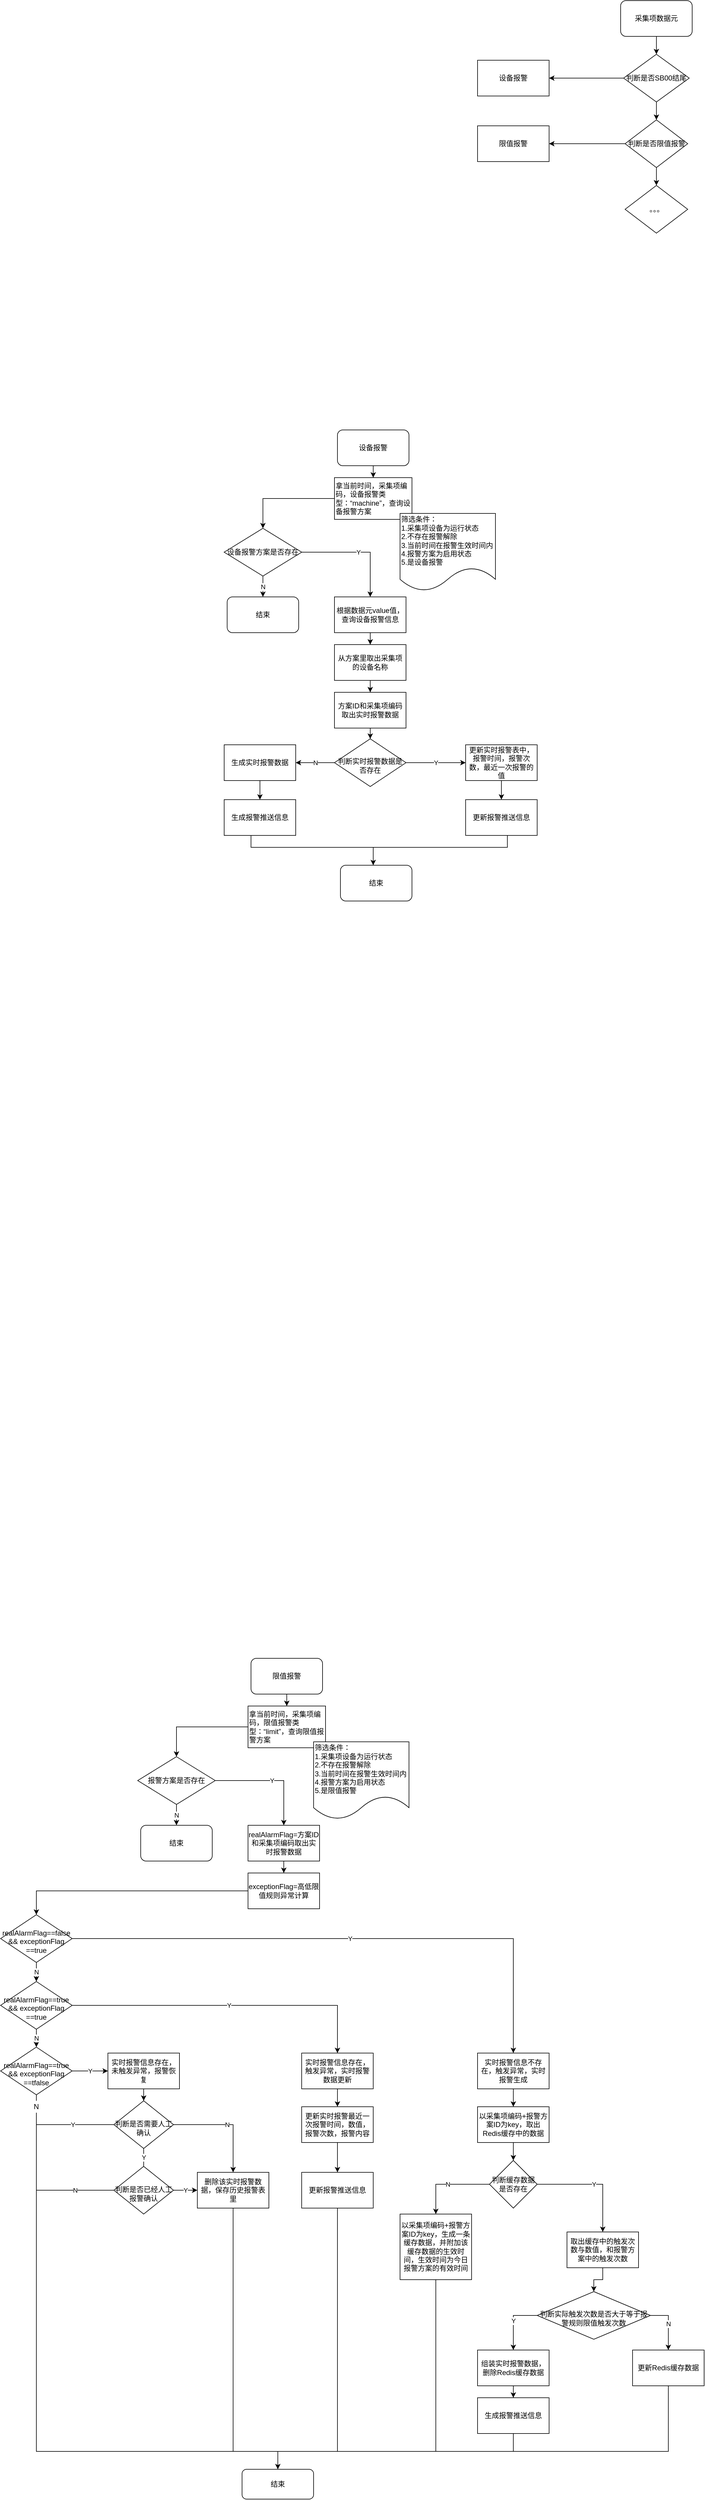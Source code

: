 <mxfile version="12.6.4" type="github">
  <diagram id="ibEa_Mh3U3BgLqqBYJjq" name="第 1 页">
    <mxGraphModel dx="2701" dy="796" grid="1" gridSize="10" guides="1" tooltips="1" connect="1" arrows="1" fold="1" page="1" pageScale="1" pageWidth="827" pageHeight="1169" math="0" shadow="0">
      <root>
        <mxCell id="0"/>
        <mxCell id="1" parent="0"/>
        <mxCell id="XCBqTQQ6TM1kzyFQbOht-13" style="edgeStyle=orthogonalEdgeStyle;rounded=0;orthogonalLoop=1;jettySize=auto;html=1;" edge="1" parent="1" source="XCBqTQQ6TM1kzyFQbOht-2" target="XCBqTQQ6TM1kzyFQbOht-3">
          <mxGeometry relative="1" as="geometry"/>
        </mxCell>
        <mxCell id="XCBqTQQ6TM1kzyFQbOht-2" value="采集项数据元" style="rounded=1;whiteSpace=wrap;html=1;" vertex="1" parent="1">
          <mxGeometry x="570" y="1100" width="120" height="60" as="geometry"/>
        </mxCell>
        <mxCell id="XCBqTQQ6TM1kzyFQbOht-14" style="edgeStyle=orthogonalEdgeStyle;rounded=0;orthogonalLoop=1;jettySize=auto;html=1;entryX=0.5;entryY=0;entryDx=0;entryDy=0;" edge="1" parent="1" source="XCBqTQQ6TM1kzyFQbOht-3" target="XCBqTQQ6TM1kzyFQbOht-8">
          <mxGeometry relative="1" as="geometry"/>
        </mxCell>
        <mxCell id="XCBqTQQ6TM1kzyFQbOht-16" style="edgeStyle=orthogonalEdgeStyle;rounded=0;orthogonalLoop=1;jettySize=auto;html=1;entryX=1;entryY=0.5;entryDx=0;entryDy=0;" edge="1" parent="1" source="XCBqTQQ6TM1kzyFQbOht-3" target="XCBqTQQ6TM1kzyFQbOht-4">
          <mxGeometry relative="1" as="geometry"/>
        </mxCell>
        <mxCell id="XCBqTQQ6TM1kzyFQbOht-3" value="判断是否SB00结尾" style="rhombus;whiteSpace=wrap;html=1;" vertex="1" parent="1">
          <mxGeometry x="575" y="1190" width="110" height="80" as="geometry"/>
        </mxCell>
        <mxCell id="XCBqTQQ6TM1kzyFQbOht-4" value="设备报警" style="rounded=0;whiteSpace=wrap;html=1;" vertex="1" parent="1">
          <mxGeometry x="330" y="1200" width="120" height="60" as="geometry"/>
        </mxCell>
        <mxCell id="XCBqTQQ6TM1kzyFQbOht-5" value="限值报警" style="rounded=0;whiteSpace=wrap;html=1;" vertex="1" parent="1">
          <mxGeometry x="330" y="1310" width="120" height="60" as="geometry"/>
        </mxCell>
        <mxCell id="XCBqTQQ6TM1kzyFQbOht-15" style="edgeStyle=orthogonalEdgeStyle;rounded=0;orthogonalLoop=1;jettySize=auto;html=1;entryX=0.5;entryY=0;entryDx=0;entryDy=0;" edge="1" parent="1" source="XCBqTQQ6TM1kzyFQbOht-8" target="XCBqTQQ6TM1kzyFQbOht-12">
          <mxGeometry relative="1" as="geometry"/>
        </mxCell>
        <mxCell id="XCBqTQQ6TM1kzyFQbOht-17" style="edgeStyle=orthogonalEdgeStyle;rounded=0;orthogonalLoop=1;jettySize=auto;html=1;" edge="1" parent="1" source="XCBqTQQ6TM1kzyFQbOht-8" target="XCBqTQQ6TM1kzyFQbOht-5">
          <mxGeometry relative="1" as="geometry"/>
        </mxCell>
        <mxCell id="XCBqTQQ6TM1kzyFQbOht-8" value="判断是否限值报警" style="rhombus;whiteSpace=wrap;html=1;" vertex="1" parent="1">
          <mxGeometry x="577.5" y="1300" width="105" height="80" as="geometry"/>
        </mxCell>
        <mxCell id="XCBqTQQ6TM1kzyFQbOht-12" value="。。。" style="rhombus;whiteSpace=wrap;html=1;" vertex="1" parent="1">
          <mxGeometry x="577.5" y="1410" width="105" height="80" as="geometry"/>
        </mxCell>
        <mxCell id="XCBqTQQ6TM1kzyFQbOht-36" style="edgeStyle=orthogonalEdgeStyle;rounded=0;orthogonalLoop=1;jettySize=auto;html=1;" edge="1" parent="1" source="XCBqTQQ6TM1kzyFQbOht-19" target="XCBqTQQ6TM1kzyFQbOht-20">
          <mxGeometry relative="1" as="geometry"/>
        </mxCell>
        <mxCell id="XCBqTQQ6TM1kzyFQbOht-19" value="设备报警" style="rounded=1;whiteSpace=wrap;html=1;" vertex="1" parent="1">
          <mxGeometry x="95" y="1820" width="120" height="60" as="geometry"/>
        </mxCell>
        <mxCell id="XCBqTQQ6TM1kzyFQbOht-37" style="edgeStyle=orthogonalEdgeStyle;rounded=0;orthogonalLoop=1;jettySize=auto;html=1;" edge="1" parent="1" source="XCBqTQQ6TM1kzyFQbOht-20" target="XCBqTQQ6TM1kzyFQbOht-22">
          <mxGeometry relative="1" as="geometry"/>
        </mxCell>
        <mxCell id="XCBqTQQ6TM1kzyFQbOht-20" value="拿当前时间，采集项编码，设备报警类型：“machine”，查询设备报警方案" style="rounded=0;whiteSpace=wrap;html=1;align=left;" vertex="1" parent="1">
          <mxGeometry x="90" y="1900" width="130" height="70" as="geometry"/>
        </mxCell>
        <mxCell id="XCBqTQQ6TM1kzyFQbOht-21" value="筛选条件：&lt;br&gt;1.采集项设备为运行状态&lt;br&gt;2.不存在报警解除&lt;br&gt;3.当前时间在报警生效时间内&lt;br&gt;4.报警方案为启用状态&lt;br&gt;5.是设备报警" style="shape=document;whiteSpace=wrap;html=1;boundedLbl=1;textDirection=ltr;align=left;" vertex="1" parent="1">
          <mxGeometry x="200" y="1960" width="160" height="130" as="geometry"/>
        </mxCell>
        <mxCell id="XCBqTQQ6TM1kzyFQbOht-24" value="N" style="edgeStyle=orthogonalEdgeStyle;rounded=0;orthogonalLoop=1;jettySize=auto;html=1;" edge="1" parent="1" source="XCBqTQQ6TM1kzyFQbOht-22" target="XCBqTQQ6TM1kzyFQbOht-23">
          <mxGeometry relative="1" as="geometry"/>
        </mxCell>
        <mxCell id="XCBqTQQ6TM1kzyFQbOht-26" value="Y" style="edgeStyle=orthogonalEdgeStyle;rounded=0;orthogonalLoop=1;jettySize=auto;html=1;entryX=0.5;entryY=0;entryDx=0;entryDy=0;" edge="1" parent="1" source="XCBqTQQ6TM1kzyFQbOht-22" target="XCBqTQQ6TM1kzyFQbOht-25">
          <mxGeometry relative="1" as="geometry"/>
        </mxCell>
        <mxCell id="XCBqTQQ6TM1kzyFQbOht-22" value="设备报警方案是否存在" style="rhombus;whiteSpace=wrap;html=1;align=center;" vertex="1" parent="1">
          <mxGeometry x="-95" y="1985" width="130" height="80" as="geometry"/>
        </mxCell>
        <mxCell id="XCBqTQQ6TM1kzyFQbOht-23" value="结束" style="rounded=1;whiteSpace=wrap;html=1;align=center;" vertex="1" parent="1">
          <mxGeometry x="-90" y="2100" width="120" height="60" as="geometry"/>
        </mxCell>
        <mxCell id="XCBqTQQ6TM1kzyFQbOht-38" style="edgeStyle=orthogonalEdgeStyle;rounded=0;orthogonalLoop=1;jettySize=auto;html=1;entryX=0.5;entryY=0;entryDx=0;entryDy=0;" edge="1" parent="1" source="XCBqTQQ6TM1kzyFQbOht-25" target="XCBqTQQ6TM1kzyFQbOht-27">
          <mxGeometry relative="1" as="geometry"/>
        </mxCell>
        <mxCell id="XCBqTQQ6TM1kzyFQbOht-25" value="根据数据元value值，查询设备报警信息" style="rounded=0;whiteSpace=wrap;html=1;align=center;" vertex="1" parent="1">
          <mxGeometry x="90" y="2100" width="120" height="60" as="geometry"/>
        </mxCell>
        <mxCell id="XCBqTQQ6TM1kzyFQbOht-39" style="edgeStyle=orthogonalEdgeStyle;rounded=0;orthogonalLoop=1;jettySize=auto;html=1;entryX=0.5;entryY=0;entryDx=0;entryDy=0;" edge="1" parent="1" source="XCBqTQQ6TM1kzyFQbOht-27" target="XCBqTQQ6TM1kzyFQbOht-28">
          <mxGeometry relative="1" as="geometry"/>
        </mxCell>
        <mxCell id="XCBqTQQ6TM1kzyFQbOht-27" value="从方案里取出采集项的设备名称" style="rounded=0;whiteSpace=wrap;html=1;align=center;" vertex="1" parent="1">
          <mxGeometry x="90" y="2180" width="120" height="60" as="geometry"/>
        </mxCell>
        <mxCell id="XCBqTQQ6TM1kzyFQbOht-48" style="edgeStyle=orthogonalEdgeStyle;rounded=0;orthogonalLoop=1;jettySize=auto;html=1;" edge="1" parent="1" source="XCBqTQQ6TM1kzyFQbOht-28" target="XCBqTQQ6TM1kzyFQbOht-29">
          <mxGeometry relative="1" as="geometry"/>
        </mxCell>
        <mxCell id="XCBqTQQ6TM1kzyFQbOht-28" value="方案ID和采集项编码取出实时报警数据" style="rounded=0;whiteSpace=wrap;html=1;align=center;" vertex="1" parent="1">
          <mxGeometry x="90" y="2260" width="120" height="60" as="geometry"/>
        </mxCell>
        <mxCell id="XCBqTQQ6TM1kzyFQbOht-32" value="Y" style="edgeStyle=orthogonalEdgeStyle;rounded=0;orthogonalLoop=1;jettySize=auto;html=1;entryX=0;entryY=0.5;entryDx=0;entryDy=0;" edge="1" parent="1" source="XCBqTQQ6TM1kzyFQbOht-29" target="XCBqTQQ6TM1kzyFQbOht-31">
          <mxGeometry relative="1" as="geometry"/>
        </mxCell>
        <mxCell id="XCBqTQQ6TM1kzyFQbOht-42" value="N" style="edgeStyle=orthogonalEdgeStyle;rounded=0;orthogonalLoop=1;jettySize=auto;html=1;entryX=1;entryY=0.5;entryDx=0;entryDy=0;" edge="1" parent="1" source="XCBqTQQ6TM1kzyFQbOht-29" target="XCBqTQQ6TM1kzyFQbOht-30">
          <mxGeometry relative="1" as="geometry"/>
        </mxCell>
        <mxCell id="XCBqTQQ6TM1kzyFQbOht-29" value="判断实时报警数据是否存在" style="rhombus;whiteSpace=wrap;html=1;align=center;spacingTop=10;" vertex="1" parent="1">
          <mxGeometry x="90" y="2338" width="120" height="80" as="geometry"/>
        </mxCell>
        <mxCell id="XCBqTQQ6TM1kzyFQbOht-44" style="edgeStyle=orthogonalEdgeStyle;rounded=0;orthogonalLoop=1;jettySize=auto;html=1;" edge="1" parent="1" source="XCBqTQQ6TM1kzyFQbOht-30" target="XCBqTQQ6TM1kzyFQbOht-34">
          <mxGeometry relative="1" as="geometry"/>
        </mxCell>
        <mxCell id="XCBqTQQ6TM1kzyFQbOht-30" value="生成实时报警数据" style="rounded=0;whiteSpace=wrap;html=1;align=center;" vertex="1" parent="1">
          <mxGeometry x="-95" y="2348" width="120" height="60" as="geometry"/>
        </mxCell>
        <mxCell id="XCBqTQQ6TM1kzyFQbOht-43" style="edgeStyle=orthogonalEdgeStyle;rounded=0;orthogonalLoop=1;jettySize=auto;html=1;" edge="1" parent="1" source="XCBqTQQ6TM1kzyFQbOht-31" target="XCBqTQQ6TM1kzyFQbOht-33">
          <mxGeometry relative="1" as="geometry"/>
        </mxCell>
        <mxCell id="XCBqTQQ6TM1kzyFQbOht-31" value="更新实时报警表中，报警时间，报警次数，最近一次报警的值" style="rounded=0;whiteSpace=wrap;html=1;align=center;" vertex="1" parent="1">
          <mxGeometry x="310" y="2348" width="120" height="60" as="geometry"/>
        </mxCell>
        <mxCell id="XCBqTQQ6TM1kzyFQbOht-47" style="edgeStyle=orthogonalEdgeStyle;rounded=0;orthogonalLoop=1;jettySize=auto;html=1;endArrow=none;endFill=0;" edge="1" parent="1" source="XCBqTQQ6TM1kzyFQbOht-33">
          <mxGeometry relative="1" as="geometry">
            <mxPoint x="155" y="2560" as="targetPoint"/>
            <Array as="points">
              <mxPoint x="380" y="2520"/>
              <mxPoint x="155" y="2520"/>
            </Array>
          </mxGeometry>
        </mxCell>
        <mxCell id="XCBqTQQ6TM1kzyFQbOht-33" value="更新报警推送信息" style="rounded=0;whiteSpace=wrap;html=1;align=center;" vertex="1" parent="1">
          <mxGeometry x="310" y="2440" width="120" height="60" as="geometry"/>
        </mxCell>
        <mxCell id="XCBqTQQ6TM1kzyFQbOht-46" style="edgeStyle=orthogonalEdgeStyle;rounded=0;orthogonalLoop=1;jettySize=auto;html=1;" edge="1" parent="1" source="XCBqTQQ6TM1kzyFQbOht-34" target="XCBqTQQ6TM1kzyFQbOht-35">
          <mxGeometry relative="1" as="geometry">
            <mxPoint x="-100" y="2690" as="targetPoint"/>
            <Array as="points">
              <mxPoint x="-50" y="2520"/>
              <mxPoint x="155" y="2520"/>
            </Array>
          </mxGeometry>
        </mxCell>
        <mxCell id="XCBqTQQ6TM1kzyFQbOht-34" value="生成报警推送信息" style="rounded=0;whiteSpace=wrap;html=1;align=center;" vertex="1" parent="1">
          <mxGeometry x="-95" y="2440" width="120" height="60" as="geometry"/>
        </mxCell>
        <mxCell id="XCBqTQQ6TM1kzyFQbOht-35" value="结束" style="rounded=1;whiteSpace=wrap;html=1;align=center;" vertex="1" parent="1">
          <mxGeometry x="100" y="2550" width="120" height="60" as="geometry"/>
        </mxCell>
        <mxCell id="XCBqTQQ6TM1kzyFQbOht-51" style="edgeStyle=orthogonalEdgeStyle;rounded=0;orthogonalLoop=1;jettySize=auto;html=1;" edge="1" parent="1" source="XCBqTQQ6TM1kzyFQbOht-52" target="XCBqTQQ6TM1kzyFQbOht-54">
          <mxGeometry relative="1" as="geometry"/>
        </mxCell>
        <mxCell id="XCBqTQQ6TM1kzyFQbOht-52" value="限值报警" style="rounded=1;whiteSpace=wrap;html=1;" vertex="1" parent="1">
          <mxGeometry x="-50" y="3880" width="120" height="60" as="geometry"/>
        </mxCell>
        <mxCell id="XCBqTQQ6TM1kzyFQbOht-53" style="edgeStyle=orthogonalEdgeStyle;rounded=0;orthogonalLoop=1;jettySize=auto;html=1;" edge="1" parent="1" source="XCBqTQQ6TM1kzyFQbOht-54" target="XCBqTQQ6TM1kzyFQbOht-58">
          <mxGeometry relative="1" as="geometry"/>
        </mxCell>
        <mxCell id="XCBqTQQ6TM1kzyFQbOht-54" value="拿当前时间，采集项编码，限值报警类型：“limit”，查询限值报警方案" style="rounded=0;whiteSpace=wrap;html=1;align=left;" vertex="1" parent="1">
          <mxGeometry x="-55" y="3960" width="130" height="70" as="geometry"/>
        </mxCell>
        <mxCell id="XCBqTQQ6TM1kzyFQbOht-55" value="筛选条件：&lt;br&gt;1.采集项设备为运行状态&lt;br&gt;2.不存在报警解除&lt;br&gt;3.当前时间在报警生效时间内&lt;br&gt;4.报警方案为启用状态&lt;br&gt;5.是限值报警" style="shape=document;whiteSpace=wrap;html=1;boundedLbl=1;textDirection=ltr;align=left;" vertex="1" parent="1">
          <mxGeometry x="55" y="4020" width="160" height="130" as="geometry"/>
        </mxCell>
        <mxCell id="XCBqTQQ6TM1kzyFQbOht-56" value="N" style="edgeStyle=orthogonalEdgeStyle;rounded=0;orthogonalLoop=1;jettySize=auto;html=1;" edge="1" parent="1" source="XCBqTQQ6TM1kzyFQbOht-58" target="XCBqTQQ6TM1kzyFQbOht-59">
          <mxGeometry relative="1" as="geometry"/>
        </mxCell>
        <mxCell id="XCBqTQQ6TM1kzyFQbOht-57" value="Y" style="edgeStyle=orthogonalEdgeStyle;rounded=0;orthogonalLoop=1;jettySize=auto;html=1;entryX=0.5;entryY=0;entryDx=0;entryDy=0;" edge="1" parent="1" source="XCBqTQQ6TM1kzyFQbOht-58" target="XCBqTQQ6TM1kzyFQbOht-61">
          <mxGeometry relative="1" as="geometry"/>
        </mxCell>
        <mxCell id="XCBqTQQ6TM1kzyFQbOht-58" value="报警方案是否存在" style="rhombus;whiteSpace=wrap;html=1;align=center;" vertex="1" parent="1">
          <mxGeometry x="-240" y="4045" width="130" height="80" as="geometry"/>
        </mxCell>
        <mxCell id="XCBqTQQ6TM1kzyFQbOht-59" value="结束" style="rounded=1;whiteSpace=wrap;html=1;align=center;" vertex="1" parent="1">
          <mxGeometry x="-235" y="4160" width="120" height="60" as="geometry"/>
        </mxCell>
        <mxCell id="XCBqTQQ6TM1kzyFQbOht-60" style="edgeStyle=orthogonalEdgeStyle;rounded=0;orthogonalLoop=1;jettySize=auto;html=1;entryX=0.5;entryY=0;entryDx=0;entryDy=0;" edge="1" parent="1" source="XCBqTQQ6TM1kzyFQbOht-61" target="XCBqTQQ6TM1kzyFQbOht-63">
          <mxGeometry relative="1" as="geometry"/>
        </mxCell>
        <mxCell id="XCBqTQQ6TM1kzyFQbOht-61" value="realAlarmFlag=方案ID和采集项编码取出实时报警数据" style="rounded=0;whiteSpace=wrap;html=1;align=center;" vertex="1" parent="1">
          <mxGeometry x="-55" y="4160" width="120" height="60" as="geometry"/>
        </mxCell>
        <mxCell id="XCBqTQQ6TM1kzyFQbOht-105" style="edgeStyle=orthogonalEdgeStyle;rounded=0;orthogonalLoop=1;jettySize=auto;html=1;endArrow=classic;endFill=1;" edge="1" parent="1" source="XCBqTQQ6TM1kzyFQbOht-63" target="XCBqTQQ6TM1kzyFQbOht-68">
          <mxGeometry relative="1" as="geometry"/>
        </mxCell>
        <mxCell id="XCBqTQQ6TM1kzyFQbOht-63" value="exceptionFlag=高低限值规则异常计算" style="rounded=0;whiteSpace=wrap;html=1;align=center;" vertex="1" parent="1">
          <mxGeometry x="-55" y="4240" width="120" height="60" as="geometry"/>
        </mxCell>
        <mxCell id="XCBqTQQ6TM1kzyFQbOht-66" value="Y" style="edgeStyle=orthogonalEdgeStyle;rounded=0;orthogonalLoop=1;jettySize=auto;html=1;" edge="1" parent="1" source="XCBqTQQ6TM1kzyFQbOht-68" target="XCBqTQQ6TM1kzyFQbOht-84">
          <mxGeometry relative="1" as="geometry">
            <mxPoint x="-35" y="4350" as="targetPoint"/>
          </mxGeometry>
        </mxCell>
        <mxCell id="XCBqTQQ6TM1kzyFQbOht-67" value="N" style="edgeStyle=orthogonalEdgeStyle;rounded=0;orthogonalLoop=1;jettySize=auto;html=1;entryX=0.5;entryY=0;entryDx=0;entryDy=0;exitX=0.5;exitY=1;exitDx=0;exitDy=0;" edge="1" parent="1" source="XCBqTQQ6TM1kzyFQbOht-68" target="XCBqTQQ6TM1kzyFQbOht-80">
          <mxGeometry relative="1" as="geometry">
            <mxPoint x="-320" y="4350" as="targetPoint"/>
          </mxGeometry>
        </mxCell>
        <mxCell id="XCBqTQQ6TM1kzyFQbOht-68" value="realAlarmFlag==false &amp;amp;&amp;amp; exceptionFlag ==true" style="rhombus;whiteSpace=wrap;html=1;align=center;spacingTop=10;" vertex="1" parent="1">
          <mxGeometry x="-470" y="4310" width="120" height="80" as="geometry"/>
        </mxCell>
        <mxCell id="XCBqTQQ6TM1kzyFQbOht-99" value="N" style="edgeStyle=orthogonalEdgeStyle;rounded=0;orthogonalLoop=1;jettySize=auto;html=1;endArrow=classic;endFill=1;" edge="1" parent="1" source="XCBqTQQ6TM1kzyFQbOht-80" target="XCBqTQQ6TM1kzyFQbOht-81">
          <mxGeometry relative="1" as="geometry"/>
        </mxCell>
        <mxCell id="XCBqTQQ6TM1kzyFQbOht-102" value="Y" style="edgeStyle=orthogonalEdgeStyle;rounded=0;orthogonalLoop=1;jettySize=auto;html=1;endArrow=classic;endFill=1;" edge="1" parent="1" source="XCBqTQQ6TM1kzyFQbOht-80" target="XCBqTQQ6TM1kzyFQbOht-83">
          <mxGeometry relative="1" as="geometry"/>
        </mxCell>
        <mxCell id="XCBqTQQ6TM1kzyFQbOht-80" value="realAlarmFlag==true &amp;amp;&amp;amp; exceptionFlag ==true" style="rhombus;whiteSpace=wrap;html=1;align=center;spacingTop=10;" vertex="1" parent="1">
          <mxGeometry x="-470" y="4422" width="120" height="80" as="geometry"/>
        </mxCell>
        <mxCell id="XCBqTQQ6TM1kzyFQbOht-103" value="Y" style="edgeStyle=orthogonalEdgeStyle;rounded=0;orthogonalLoop=1;jettySize=auto;html=1;entryX=0;entryY=0.5;entryDx=0;entryDy=0;endArrow=classic;endFill=1;" edge="1" parent="1" source="XCBqTQQ6TM1kzyFQbOht-81" target="XCBqTQQ6TM1kzyFQbOht-82">
          <mxGeometry relative="1" as="geometry"/>
        </mxCell>
        <mxCell id="XCBqTQQ6TM1kzyFQbOht-141" style="edgeStyle=orthogonalEdgeStyle;rounded=0;orthogonalLoop=1;jettySize=auto;html=1;endArrow=none;endFill=0;" edge="1" parent="1" source="XCBqTQQ6TM1kzyFQbOht-142" target="XCBqTQQ6TM1kzyFQbOht-121">
          <mxGeometry relative="1" as="geometry">
            <Array as="points">
              <mxPoint x="-410" y="5210"/>
              <mxPoint x="-5" y="5210"/>
            </Array>
          </mxGeometry>
        </mxCell>
        <mxCell id="XCBqTQQ6TM1kzyFQbOht-81" value="realAlarmFlag==true &amp;amp;&amp;amp; exceptionFlag ==tfalse" style="rhombus;whiteSpace=wrap;html=1;align=center;spacingTop=10;" vertex="1" parent="1">
          <mxGeometry x="-470" y="4532" width="120" height="80" as="geometry"/>
        </mxCell>
        <mxCell id="XCBqTQQ6TM1kzyFQbOht-96" style="edgeStyle=orthogonalEdgeStyle;rounded=0;orthogonalLoop=1;jettySize=auto;html=1;entryX=0.5;entryY=0;entryDx=0;entryDy=0;endArrow=classic;endFill=1;" edge="1" parent="1" source="XCBqTQQ6TM1kzyFQbOht-82" target="XCBqTQQ6TM1kzyFQbOht-87">
          <mxGeometry relative="1" as="geometry"/>
        </mxCell>
        <mxCell id="XCBqTQQ6TM1kzyFQbOht-82" value="实时报警信息存在，未触发异常，报警恢复" style="rounded=0;whiteSpace=wrap;html=1;align=center;" vertex="1" parent="1">
          <mxGeometry x="-290" y="4542" width="120" height="60" as="geometry"/>
        </mxCell>
        <mxCell id="XCBqTQQ6TM1kzyFQbOht-101" style="edgeStyle=orthogonalEdgeStyle;rounded=0;orthogonalLoop=1;jettySize=auto;html=1;endArrow=classic;endFill=1;exitX=0.5;exitY=1;exitDx=0;exitDy=0;" edge="1" parent="1" source="XCBqTQQ6TM1kzyFQbOht-90">
          <mxGeometry relative="1" as="geometry">
            <mxPoint x="-5" y="5240" as="targetPoint"/>
            <Array as="points">
              <mxPoint x="-80" y="5210"/>
              <mxPoint x="-5" y="5210"/>
            </Array>
          </mxGeometry>
        </mxCell>
        <mxCell id="XCBqTQQ6TM1kzyFQbOht-123" style="edgeStyle=orthogonalEdgeStyle;rounded=0;orthogonalLoop=1;jettySize=auto;html=1;endArrow=none;endFill=0;" edge="1" parent="1" source="XCBqTQQ6TM1kzyFQbOht-121">
          <mxGeometry relative="1" as="geometry">
            <mxPoint x="-5" y="5250" as="targetPoint"/>
            <Array as="points">
              <mxPoint x="260" y="5210"/>
              <mxPoint x="-5" y="5210"/>
              <mxPoint x="-5" y="5300"/>
            </Array>
          </mxGeometry>
        </mxCell>
        <mxCell id="XCBqTQQ6TM1kzyFQbOht-125" style="edgeStyle=orthogonalEdgeStyle;rounded=0;orthogonalLoop=1;jettySize=auto;html=1;entryX=0.5;entryY=0;entryDx=0;entryDy=0;endArrow=none;endFill=0;" edge="1" parent="1" source="XCBqTQQ6TM1kzyFQbOht-118" target="XCBqTQQ6TM1kzyFQbOht-121">
          <mxGeometry relative="1" as="geometry">
            <Array as="points">
              <mxPoint x="390" y="5210"/>
              <mxPoint x="-5" y="5210"/>
            </Array>
          </mxGeometry>
        </mxCell>
        <mxCell id="XCBqTQQ6TM1kzyFQbOht-126" style="edgeStyle=orthogonalEdgeStyle;rounded=0;orthogonalLoop=1;jettySize=auto;html=1;entryX=0.5;entryY=0;entryDx=0;entryDy=0;endArrow=none;endFill=0;" edge="1" parent="1" source="XCBqTQQ6TM1kzyFQbOht-119" target="XCBqTQQ6TM1kzyFQbOht-121">
          <mxGeometry relative="1" as="geometry">
            <Array as="points">
              <mxPoint x="650" y="5210"/>
              <mxPoint x="-5" y="5210"/>
            </Array>
          </mxGeometry>
        </mxCell>
        <mxCell id="XCBqTQQ6TM1kzyFQbOht-144" value="Y" style="edgeStyle=orthogonalEdgeStyle;rounded=0;orthogonalLoop=1;jettySize=auto;html=1;endArrow=none;endFill=0;" edge="1" parent="1" source="XCBqTQQ6TM1kzyFQbOht-87">
          <mxGeometry relative="1" as="geometry">
            <mxPoint x="-410" y="4670" as="targetPoint"/>
            <Array as="points">
              <mxPoint x="-410" y="4662"/>
            </Array>
          </mxGeometry>
        </mxCell>
        <mxCell id="XCBqTQQ6TM1kzyFQbOht-87" value="判断是否需要人工确认" style="rhombus;whiteSpace=wrap;html=1;align=center;spacingTop=12;" vertex="1" parent="1">
          <mxGeometry x="-280" y="4622" width="100" height="80" as="geometry"/>
        </mxCell>
        <mxCell id="XCBqTQQ6TM1kzyFQbOht-89" value="Y" style="edgeStyle=orthogonalEdgeStyle;rounded=0;orthogonalLoop=1;jettySize=auto;html=1;endArrow=none;endFill=0;" edge="1" parent="1" source="XCBqTQQ6TM1kzyFQbOht-87" target="XCBqTQQ6TM1kzyFQbOht-88">
          <mxGeometry relative="1" as="geometry"/>
        </mxCell>
        <mxCell id="XCBqTQQ6TM1kzyFQbOht-93" value="N" style="edgeStyle=orthogonalEdgeStyle;rounded=0;orthogonalLoop=1;jettySize=auto;html=1;entryX=0.5;entryY=0;entryDx=0;entryDy=0;endArrow=classic;endFill=1;" edge="1" parent="1" source="XCBqTQQ6TM1kzyFQbOht-87" target="XCBqTQQ6TM1kzyFQbOht-90">
          <mxGeometry relative="1" as="geometry"/>
        </mxCell>
        <mxCell id="XCBqTQQ6TM1kzyFQbOht-145" value="N" style="edgeStyle=orthogonalEdgeStyle;rounded=0;orthogonalLoop=1;jettySize=auto;html=1;endArrow=none;endFill=0;" edge="1" parent="1" source="XCBqTQQ6TM1kzyFQbOht-88">
          <mxGeometry relative="1" as="geometry">
            <mxPoint x="-410" y="4772" as="targetPoint"/>
          </mxGeometry>
        </mxCell>
        <mxCell id="XCBqTQQ6TM1kzyFQbOht-88" value="判断是否已经人工报警确认" style="rhombus;whiteSpace=wrap;html=1;align=center;spacingTop=11;" vertex="1" parent="1">
          <mxGeometry x="-280" y="4732" width="100" height="80" as="geometry"/>
        </mxCell>
        <mxCell id="XCBqTQQ6TM1kzyFQbOht-90" value="删除该实时报警数据，保存历史报警表里" style="rounded=0;whiteSpace=wrap;html=1;align=center;" vertex="1" parent="1">
          <mxGeometry x="-140" y="4742" width="120" height="60" as="geometry"/>
        </mxCell>
        <mxCell id="XCBqTQQ6TM1kzyFQbOht-95" value="Y" style="edgeStyle=orthogonalEdgeStyle;rounded=0;orthogonalLoop=1;jettySize=auto;html=1;endArrow=classic;endFill=1;entryX=0;entryY=0.5;entryDx=0;entryDy=0;" edge="1" parent="1" source="XCBqTQQ6TM1kzyFQbOht-88" target="XCBqTQQ6TM1kzyFQbOht-90">
          <mxGeometry relative="1" as="geometry">
            <mxPoint x="-50" y="4792" as="targetPoint"/>
          </mxGeometry>
        </mxCell>
        <mxCell id="XCBqTQQ6TM1kzyFQbOht-83" value="实时报警信息存在，触发异常，实时报警数据更新" style="rounded=0;whiteSpace=wrap;html=1;align=center;" vertex="1" parent="1">
          <mxGeometry x="35" y="4542" width="120" height="60" as="geometry"/>
        </mxCell>
        <mxCell id="XCBqTQQ6TM1kzyFQbOht-106" value="更新实时报警最近一次报警时间，数值，报警次数，报警内容" style="rounded=0;whiteSpace=wrap;html=1;align=center;" vertex="1" parent="1">
          <mxGeometry x="35" y="4632" width="120" height="60" as="geometry"/>
        </mxCell>
        <mxCell id="XCBqTQQ6TM1kzyFQbOht-130" style="edgeStyle=orthogonalEdgeStyle;rounded=0;orthogonalLoop=1;jettySize=auto;html=1;endArrow=classic;endFill=1;" edge="1" parent="1" source="XCBqTQQ6TM1kzyFQbOht-83" target="XCBqTQQ6TM1kzyFQbOht-106">
          <mxGeometry relative="1" as="geometry"/>
        </mxCell>
        <mxCell id="XCBqTQQ6TM1kzyFQbOht-140" style="edgeStyle=orthogonalEdgeStyle;rounded=0;orthogonalLoop=1;jettySize=auto;html=1;entryX=0.5;entryY=0;entryDx=0;entryDy=0;endArrow=none;endFill=0;" edge="1" parent="1" source="XCBqTQQ6TM1kzyFQbOht-107" target="XCBqTQQ6TM1kzyFQbOht-121">
          <mxGeometry relative="1" as="geometry">
            <Array as="points">
              <mxPoint x="95" y="5210"/>
              <mxPoint x="-5" y="5210"/>
            </Array>
          </mxGeometry>
        </mxCell>
        <mxCell id="XCBqTQQ6TM1kzyFQbOht-107" value="更新报警推送信息" style="rounded=0;whiteSpace=wrap;html=1;align=center;" vertex="1" parent="1">
          <mxGeometry x="35" y="4742" width="120" height="60" as="geometry"/>
        </mxCell>
        <mxCell id="XCBqTQQ6TM1kzyFQbOht-131" style="edgeStyle=orthogonalEdgeStyle;rounded=0;orthogonalLoop=1;jettySize=auto;html=1;endArrow=classic;endFill=1;" edge="1" parent="1" source="XCBqTQQ6TM1kzyFQbOht-106" target="XCBqTQQ6TM1kzyFQbOht-107">
          <mxGeometry relative="1" as="geometry"/>
        </mxCell>
        <mxCell id="XCBqTQQ6TM1kzyFQbOht-84" value="实时报警信息不存在，触发异常，实时报警生成" style="rounded=0;whiteSpace=wrap;html=1;align=center;" vertex="1" parent="1">
          <mxGeometry x="330" y="4542" width="120" height="60" as="geometry"/>
        </mxCell>
        <mxCell id="XCBqTQQ6TM1kzyFQbOht-109" value="以采集项编码+报警方案ID为key，取出Redis缓存中的数据" style="rounded=0;whiteSpace=wrap;html=1;align=center;" vertex="1" parent="1">
          <mxGeometry x="330" y="4632" width="120" height="60" as="geometry"/>
        </mxCell>
        <mxCell id="XCBqTQQ6TM1kzyFQbOht-128" style="edgeStyle=orthogonalEdgeStyle;rounded=0;orthogonalLoop=1;jettySize=auto;html=1;endArrow=classic;endFill=1;" edge="1" parent="1" source="XCBqTQQ6TM1kzyFQbOht-84" target="XCBqTQQ6TM1kzyFQbOht-109">
          <mxGeometry relative="1" as="geometry"/>
        </mxCell>
        <mxCell id="XCBqTQQ6TM1kzyFQbOht-110" value="判断缓存数据是否存在" style="rhombus;whiteSpace=wrap;html=1;align=center;" vertex="1" parent="1">
          <mxGeometry x="350" y="4722" width="80" height="80" as="geometry"/>
        </mxCell>
        <mxCell id="XCBqTQQ6TM1kzyFQbOht-129" style="edgeStyle=orthogonalEdgeStyle;rounded=0;orthogonalLoop=1;jettySize=auto;html=1;endArrow=classic;endFill=1;" edge="1" parent="1" source="XCBqTQQ6TM1kzyFQbOht-109" target="XCBqTQQ6TM1kzyFQbOht-110">
          <mxGeometry relative="1" as="geometry"/>
        </mxCell>
        <mxCell id="XCBqTQQ6TM1kzyFQbOht-111" value="以采集项编码+报警方案ID为key，生成一条缓存数据，并附加该缓存数据的生效时间，生效时间为今日报警方案的有效时间" style="rounded=0;whiteSpace=wrap;html=1;align=center;" vertex="1" parent="1">
          <mxGeometry x="200" y="4812" width="120" height="110" as="geometry"/>
        </mxCell>
        <mxCell id="XCBqTQQ6TM1kzyFQbOht-112" value="N" style="edgeStyle=orthogonalEdgeStyle;rounded=0;orthogonalLoop=1;jettySize=auto;html=1;endArrow=classic;endFill=1;" edge="1" parent="1" source="XCBqTQQ6TM1kzyFQbOht-110" target="XCBqTQQ6TM1kzyFQbOht-111">
          <mxGeometry relative="1" as="geometry"/>
        </mxCell>
        <mxCell id="XCBqTQQ6TM1kzyFQbOht-113" value="取出缓存中的触发次数与数值，和报警方案中的触发次数" style="rounded=0;whiteSpace=wrap;html=1;align=center;" vertex="1" parent="1">
          <mxGeometry x="480" y="4842" width="120" height="60" as="geometry"/>
        </mxCell>
        <mxCell id="XCBqTQQ6TM1kzyFQbOht-114" value="Y" style="edgeStyle=orthogonalEdgeStyle;rounded=0;orthogonalLoop=1;jettySize=auto;html=1;endArrow=classic;endFill=1;" edge="1" parent="1" source="XCBqTQQ6TM1kzyFQbOht-110" target="XCBqTQQ6TM1kzyFQbOht-113">
          <mxGeometry relative="1" as="geometry"/>
        </mxCell>
        <mxCell id="XCBqTQQ6TM1kzyFQbOht-115" value="判断实际触发次数是否大于等于报警规则限值触发次数" style="rhombus;whiteSpace=wrap;html=1;align=center;spacingTop=10;" vertex="1" parent="1">
          <mxGeometry x="430" y="4942" width="190" height="80" as="geometry"/>
        </mxCell>
        <mxCell id="XCBqTQQ6TM1kzyFQbOht-127" style="edgeStyle=orthogonalEdgeStyle;rounded=0;orthogonalLoop=1;jettySize=auto;html=1;endArrow=classic;endFill=1;" edge="1" parent="1" source="XCBqTQQ6TM1kzyFQbOht-113" target="XCBqTQQ6TM1kzyFQbOht-115">
          <mxGeometry relative="1" as="geometry"/>
        </mxCell>
        <mxCell id="XCBqTQQ6TM1kzyFQbOht-116" value="组装实时报警数据，删除Redis缓存数据" style="rounded=0;whiteSpace=wrap;html=1;align=center;" vertex="1" parent="1">
          <mxGeometry x="330" y="5040" width="120" height="60" as="geometry"/>
        </mxCell>
        <mxCell id="XCBqTQQ6TM1kzyFQbOht-117" value="Y" style="edgeStyle=orthogonalEdgeStyle;rounded=0;orthogonalLoop=1;jettySize=auto;html=1;entryX=0.5;entryY=0;entryDx=0;entryDy=0;endArrow=classic;endFill=1;exitX=0;exitY=0.5;exitDx=0;exitDy=0;" edge="1" parent="1" source="XCBqTQQ6TM1kzyFQbOht-115" target="XCBqTQQ6TM1kzyFQbOht-116">
          <mxGeometry relative="1" as="geometry">
            <mxPoint x="420" y="4982" as="sourcePoint"/>
          </mxGeometry>
        </mxCell>
        <mxCell id="XCBqTQQ6TM1kzyFQbOht-118" value="生成报警推送信息" style="rounded=0;whiteSpace=wrap;html=1;align=center;" vertex="1" parent="1">
          <mxGeometry x="330" y="5120" width="120" height="60" as="geometry"/>
        </mxCell>
        <mxCell id="XCBqTQQ6TM1kzyFQbOht-124" style="edgeStyle=orthogonalEdgeStyle;rounded=0;orthogonalLoop=1;jettySize=auto;html=1;endArrow=classic;endFill=1;" edge="1" parent="1" source="XCBqTQQ6TM1kzyFQbOht-116" target="XCBqTQQ6TM1kzyFQbOht-118">
          <mxGeometry relative="1" as="geometry"/>
        </mxCell>
        <mxCell id="XCBqTQQ6TM1kzyFQbOht-119" value="更新Redis缓存数据" style="rounded=0;whiteSpace=wrap;html=1;align=center;" vertex="1" parent="1">
          <mxGeometry x="590" y="5040" width="120" height="60" as="geometry"/>
        </mxCell>
        <mxCell id="XCBqTQQ6TM1kzyFQbOht-120" value="N" style="edgeStyle=orthogonalEdgeStyle;rounded=0;orthogonalLoop=1;jettySize=auto;html=1;endArrow=classic;endFill=1;exitX=1;exitY=0.5;exitDx=0;exitDy=0;" edge="1" parent="1" source="XCBqTQQ6TM1kzyFQbOht-115" target="XCBqTQQ6TM1kzyFQbOht-119">
          <mxGeometry relative="1" as="geometry"/>
        </mxCell>
        <mxCell id="XCBqTQQ6TM1kzyFQbOht-142" value="N" style="text;html=1;strokeColor=none;fillColor=none;align=center;verticalAlign=middle;whiteSpace=wrap;rounded=0;" vertex="1" parent="1">
          <mxGeometry x="-430" y="4622" width="40" height="20" as="geometry"/>
        </mxCell>
        <mxCell id="XCBqTQQ6TM1kzyFQbOht-143" style="edgeStyle=orthogonalEdgeStyle;rounded=0;orthogonalLoop=1;jettySize=auto;html=1;endArrow=none;endFill=0;" edge="1" parent="1" source="XCBqTQQ6TM1kzyFQbOht-81" target="XCBqTQQ6TM1kzyFQbOht-142">
          <mxGeometry relative="1" as="geometry">
            <mxPoint x="-410" y="4612" as="sourcePoint"/>
            <mxPoint x="-5" y="5380" as="targetPoint"/>
            <Array as="points">
              <mxPoint x="-410" y="4610"/>
              <mxPoint x="-410" y="4610"/>
            </Array>
          </mxGeometry>
        </mxCell>
        <mxCell id="XCBqTQQ6TM1kzyFQbOht-121" value="结束" style="rounded=1;whiteSpace=wrap;html=1;align=center;" vertex="1" parent="1">
          <mxGeometry x="-65" y="5240" width="120" height="50" as="geometry"/>
        </mxCell>
        <mxCell id="XCBqTQQ6TM1kzyFQbOht-146" style="edgeStyle=orthogonalEdgeStyle;rounded=0;orthogonalLoop=1;jettySize=auto;html=1;endArrow=none;endFill=0;" edge="1" parent="1" source="XCBqTQQ6TM1kzyFQbOht-111" target="XCBqTQQ6TM1kzyFQbOht-121">
          <mxGeometry relative="1" as="geometry">
            <mxPoint x="260" y="4922" as="sourcePoint"/>
            <mxPoint x="-5" y="5250" as="targetPoint"/>
            <Array as="points">
              <mxPoint x="260" y="5210"/>
              <mxPoint x="-5" y="5210"/>
            </Array>
          </mxGeometry>
        </mxCell>
        <mxCell id="XCBqTQQ6TM1kzyFQbOht-147" style="edgeStyle=orthogonalEdgeStyle;rounded=0;orthogonalLoop=1;jettySize=auto;html=1;exitX=0.5;exitY=1;exitDx=0;exitDy=0;endArrow=none;endFill=0;" edge="1" parent="1" source="XCBqTQQ6TM1kzyFQbOht-142" target="XCBqTQQ6TM1kzyFQbOht-142">
          <mxGeometry relative="1" as="geometry"/>
        </mxCell>
      </root>
    </mxGraphModel>
  </diagram>
</mxfile>
